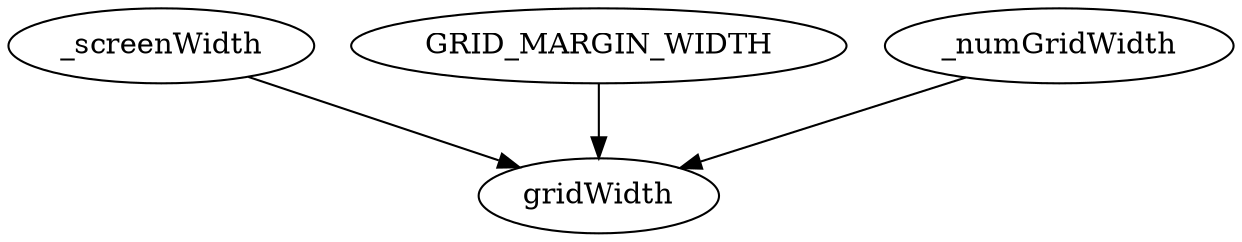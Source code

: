 digraph G {
        _screenWidth->gridWidth
        GRID_MARGIN_WIDTH->gridWidth
        _numGridWidth->gridWidth
}

